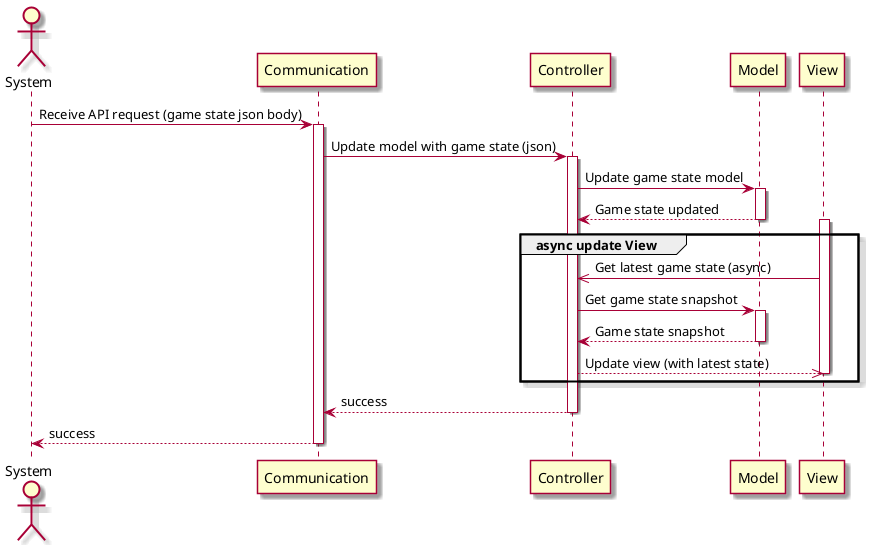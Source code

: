 @startuml

skin rose
actor System

System -> Communication ++: Receive API request (game state json body)


  Communication -> Controller ++: Update model with game state (json)


Controller -> Model++ : Update game state model 
Model --> Controller--: Game state updated

group async update View
  activate View
  View ->> Controller : Get latest game state (async)
  Controller -> Model ++: Get game state snapshot
  Model --> Controller--: Game state snapshot
  Controller -->> View: Update view (with latest state)
  deactivate View
end

Controller --> Communication --: success
Communication --> System --: success

@enduml

